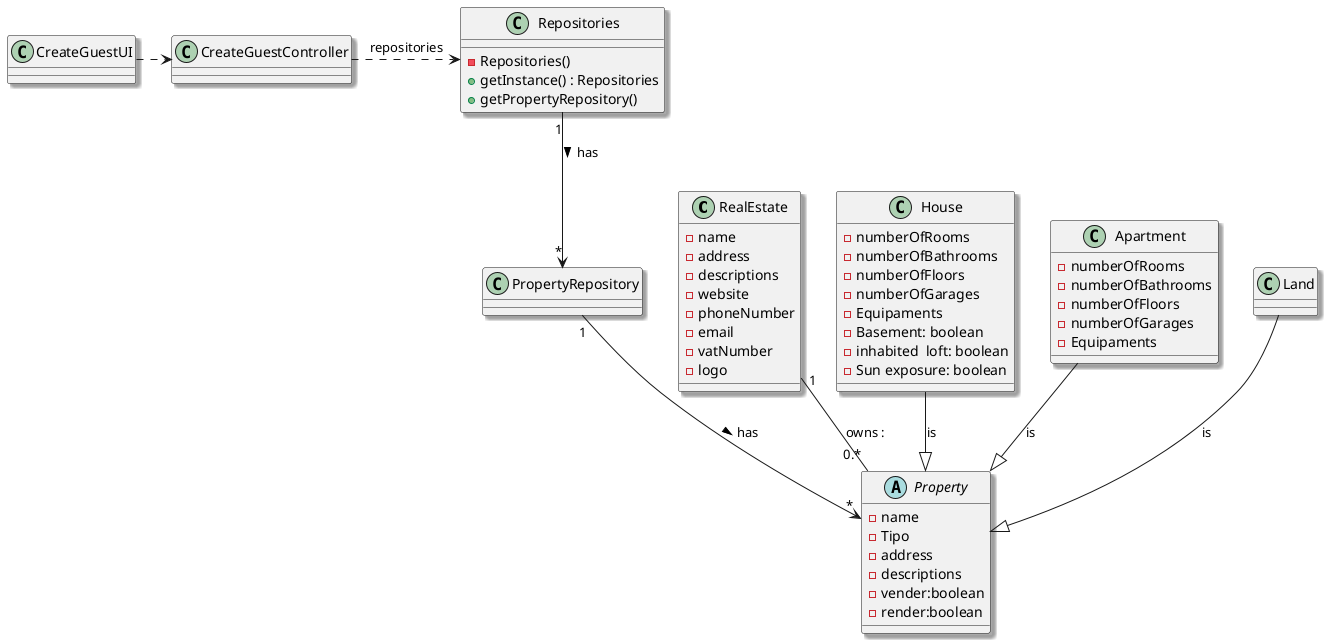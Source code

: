 @startuml
skinparam monochrome false
skinparam packageStyle rectangle
skinparam shadowing true
top to bottom direction

skinparam classAttributeIconSize "2"


class RealEstate {
    - name
    - address
    - descriptions
    - website
    - phoneNumber
    - email
    - vatNumber
    - logo
}
class House{
    - numberOfRooms
    - numberOfBathrooms
    - numberOfFloors
    - numberOfGarages
    - Equipaments
    - Basement: boolean
    - inhabited  loft: boolean
    - Sun exposure: boolean
}
class Apartment{
    - numberOfRooms
    - numberOfBathrooms
    - numberOfFloors
    - numberOfGarages
    - Equipaments

}
class Land{
}
abstract class Property {
    - name
    - Tipo
    - address
    - descriptions
    - vender:boolean
    - render:boolean
}

class Repositories {
    - Repositories()
    + getInstance() : Repositories
    + getPropertyRepository()

}
class CreateGuestUI{
}

class CreateGuestController{

}
class PropertyRepository{

}

CreateGuestUI .> CreateGuestController
CreateGuestController .> Repositories : repositories
Repositories "1" --> "*" PropertyRepository : has >
PropertyRepository "1" --> "*" Property : has >
House  --|>  Property  : is
Apartment  --|>  Property : is
Land  --|>  Property : is
RealEstate "1"--"0.*" Property: owns :


@enduml